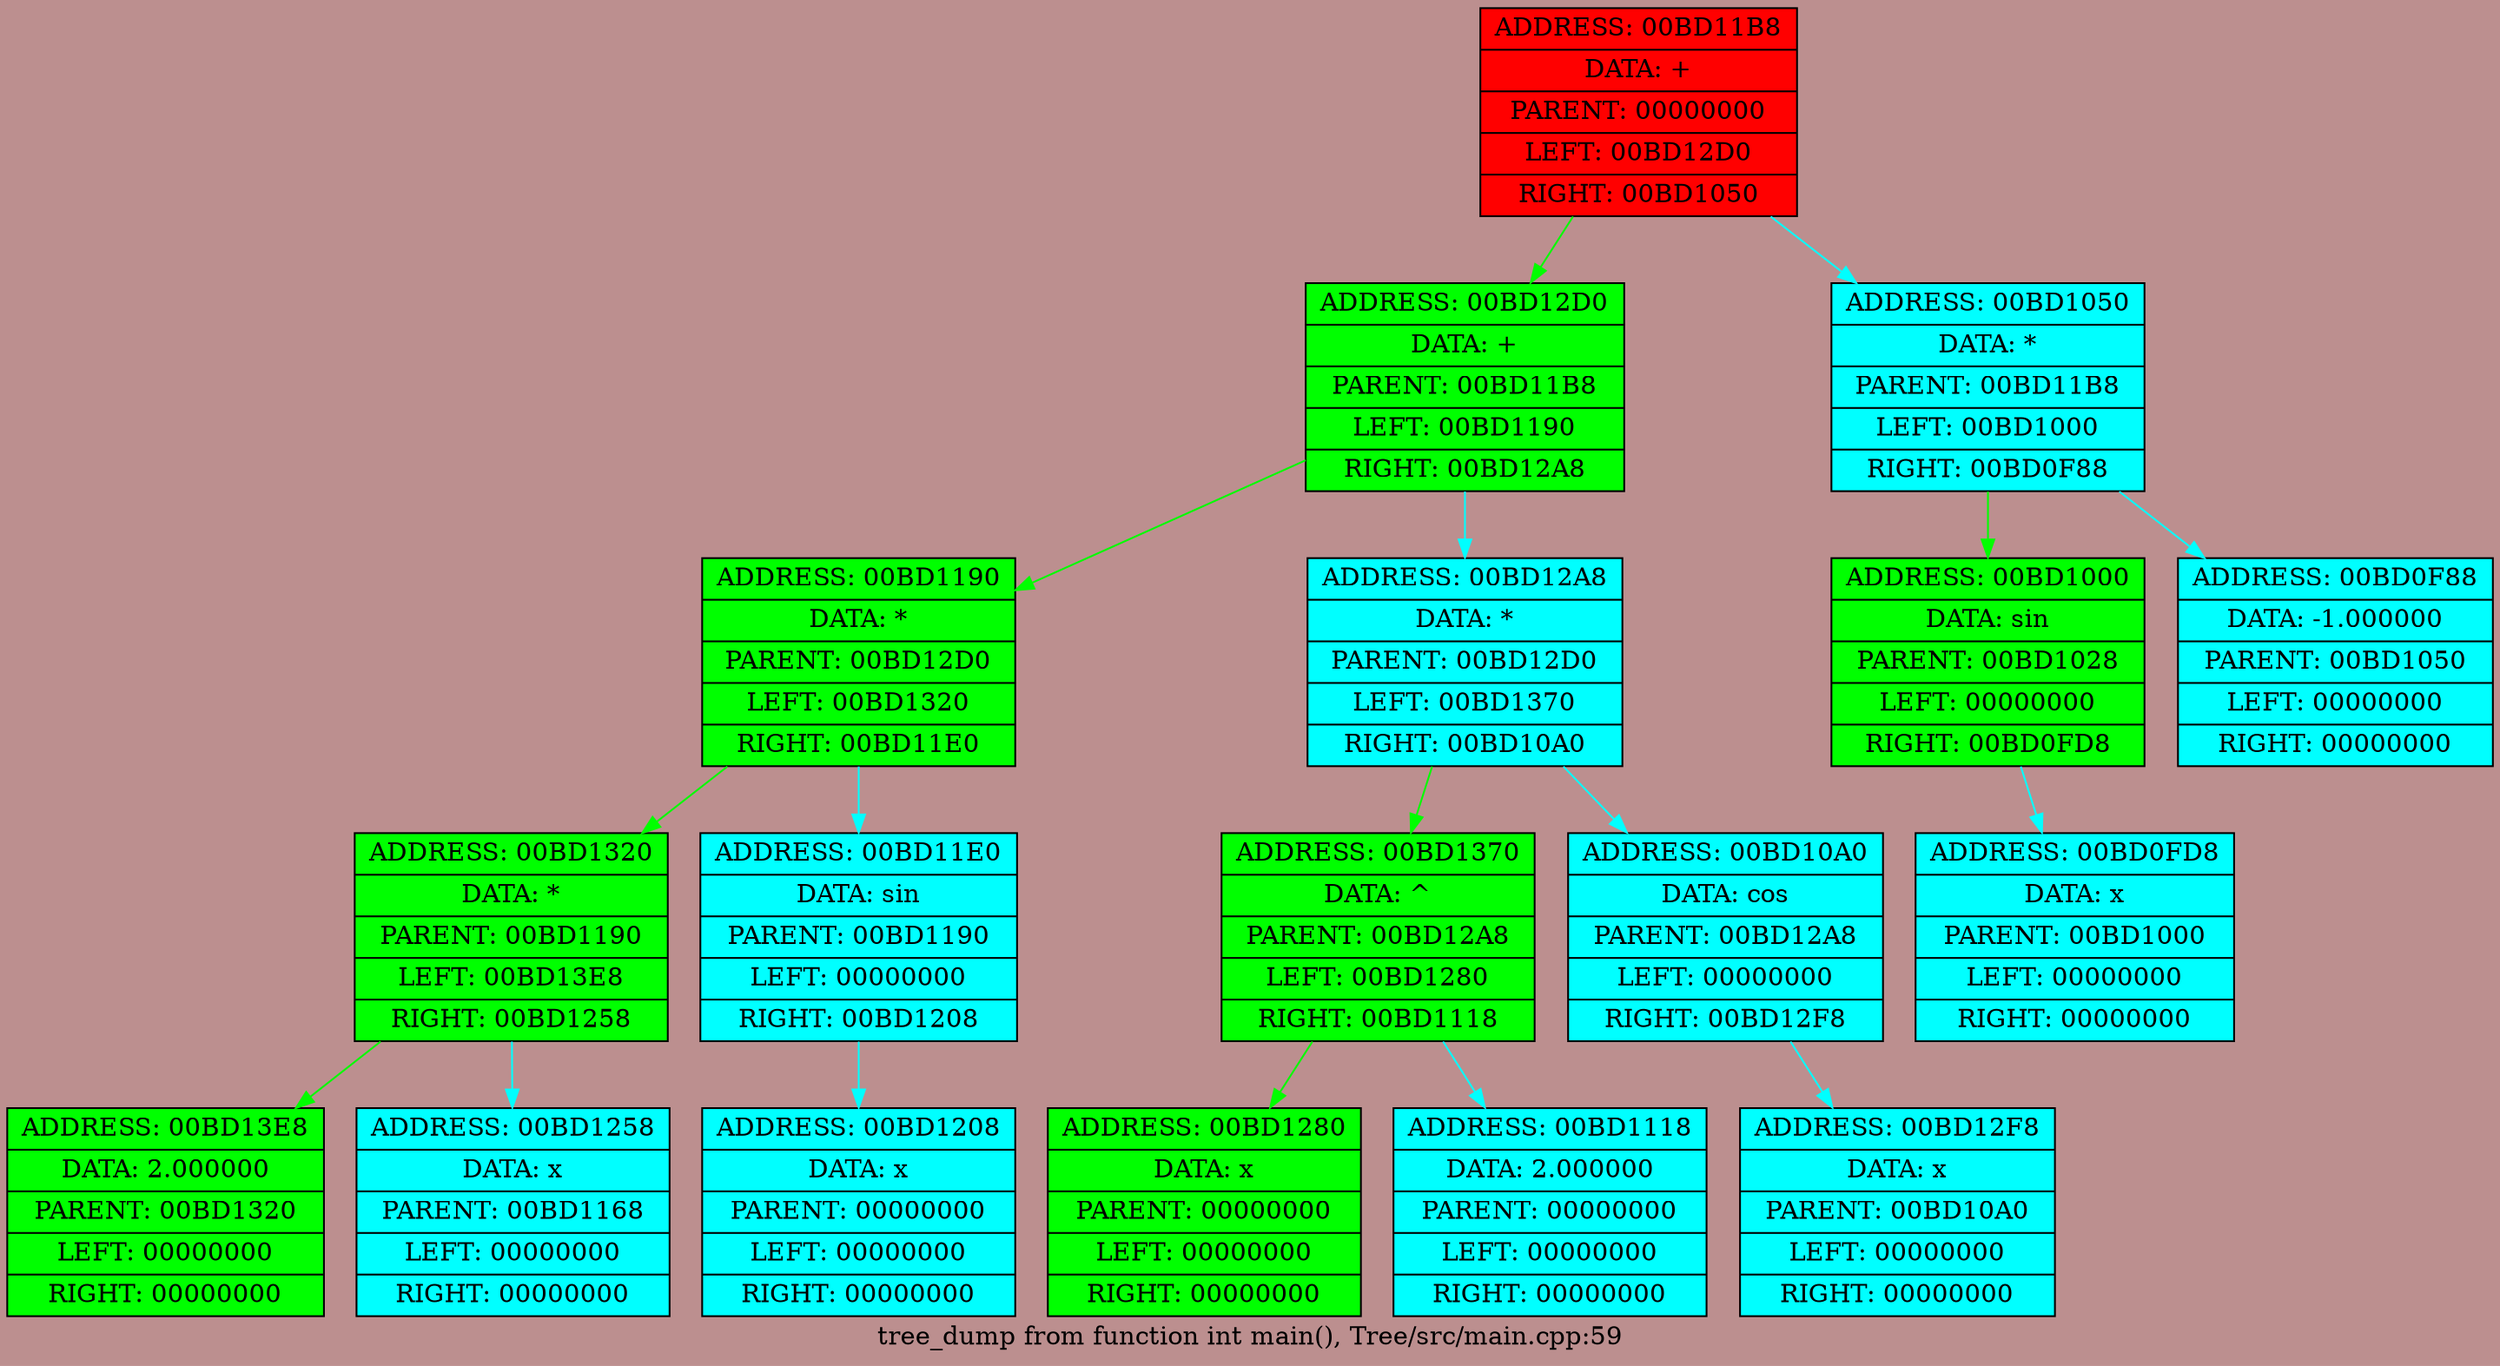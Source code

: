 digraph struct {bgcolor=RosyBrown rankdir = HR


label = "tree_dump from function int main(), Tree/src/main.cpp:59";
node0[shape=record, style=filled, fillcolor="red", label=" {ADDRESS: 00BD11B8 | DATA: + | PARENT: 00000000 | LEFT: 00BD12D0 | RIGHT: 00BD1050}"];
node0->node1 [color = "lime"];
node1[shape=record, style=filled, fillcolor="lime", label=" {ADDRESS: 00BD12D0 | DATA: + | PARENT: 00BD11B8 | LEFT: 00BD1190 | RIGHT: 00BD12A8}"];
node1->node2 [color = "lime"];
node2[shape=record, style=filled, fillcolor="lime", label=" {ADDRESS: 00BD1190 | DATA: * | PARENT: 00BD12D0 | LEFT: 00BD1320 | RIGHT: 00BD11E0}"];
node2->node3 [color = "lime"];
node3[shape=record, style=filled, fillcolor="lime", label=" {ADDRESS: 00BD1320 | DATA: * | PARENT: 00BD1190 | LEFT: 00BD13E8 | RIGHT: 00BD1258}"];
node3->node4 [color = "lime"];
node4[shape=record, style=filled, fillcolor="lime", label=" {ADDRESS: 00BD13E8 | DATA: 2.000000 | PARENT: 00BD1320 | LEFT: 00000000 | RIGHT: 00000000}"];
node3->node5 [color = "aqua"];
node5[shape=record, style=filled, fillcolor="aqua", label=" {ADDRESS: 00BD1258 | DATA: x | PARENT: 00BD1168 | LEFT: 00000000 | RIGHT: 00000000}"];
node2->node6 [color = "aqua"];
node6[shape=record, style=filled, fillcolor="aqua", label=" {ADDRESS: 00BD11E0 | DATA: sin | PARENT: 00BD1190 | LEFT: 00000000 | RIGHT: 00BD1208}"];
node6->node7 [color = "aqua"];
node7[shape=record, style=filled, fillcolor="aqua", label=" {ADDRESS: 00BD1208 | DATA: x | PARENT: 00000000 | LEFT: 00000000 | RIGHT: 00000000}"];
node1->node8 [color = "aqua"];
node8[shape=record, style=filled, fillcolor="aqua", label=" {ADDRESS: 00BD12A8 | DATA: * | PARENT: 00BD12D0 | LEFT: 00BD1370 | RIGHT: 00BD10A0}"];
node8->node9 [color = "lime"];
node9[shape=record, style=filled, fillcolor="lime", label=" {ADDRESS: 00BD1370 | DATA: ^ | PARENT: 00BD12A8 | LEFT: 00BD1280 | RIGHT: 00BD1118}"];
node9->node10 [color = "lime"];
node10[shape=record, style=filled, fillcolor="lime", label=" {ADDRESS: 00BD1280 | DATA: x | PARENT: 00000000 | LEFT: 00000000 | RIGHT: 00000000}"];
node9->node11 [color = "aqua"];
node11[shape=record, style=filled, fillcolor="aqua", label=" {ADDRESS: 00BD1118 | DATA: 2.000000 | PARENT: 00000000 | LEFT: 00000000 | RIGHT: 00000000}"];
node8->node12 [color = "aqua"];
node12[shape=record, style=filled, fillcolor="aqua", label=" {ADDRESS: 00BD10A0 | DATA: cos | PARENT: 00BD12A8 | LEFT: 00000000 | RIGHT: 00BD12F8}"];
node12->node13 [color = "aqua"];
node13[shape=record, style=filled, fillcolor="aqua", label=" {ADDRESS: 00BD12F8 | DATA: x | PARENT: 00BD10A0 | LEFT: 00000000 | RIGHT: 00000000}"];
node0->node14 [color = "aqua"];
node14[shape=record, style=filled, fillcolor="aqua", label=" {ADDRESS: 00BD1050 | DATA: * | PARENT: 00BD11B8 | LEFT: 00BD1000 | RIGHT: 00BD0F88}"];
node14->node15 [color = "lime"];
node15[shape=record, style=filled, fillcolor="lime", label=" {ADDRESS: 00BD1000 | DATA: sin | PARENT: 00BD1028 | LEFT: 00000000 | RIGHT: 00BD0FD8}"];
node15->node16 [color = "aqua"];
node16[shape=record, style=filled, fillcolor="aqua", label=" {ADDRESS: 00BD0FD8 | DATA: x | PARENT: 00BD1000 | LEFT: 00000000 | RIGHT: 00000000}"];
node14->node17 [color = "aqua"];
node17[shape=record, style=filled, fillcolor="aqua", label=" {ADDRESS: 00BD0F88 | DATA: -1.000000 | PARENT: 00BD1050 | LEFT: 00000000 | RIGHT: 00000000}"];


}